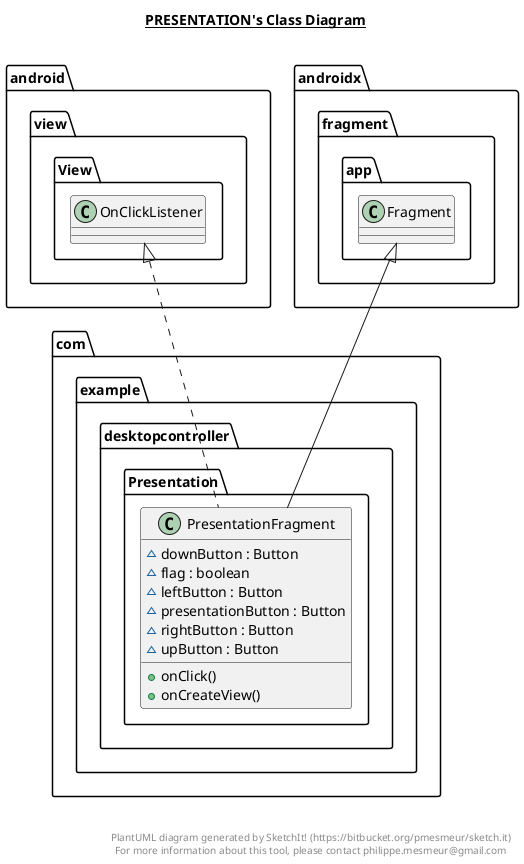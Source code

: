 @startuml

title __PRESENTATION's Class Diagram__\n

  namespace com.example.desktopcontroller {
    namespace Presentation {
      class com.example.desktopcontroller.Presentation.PresentationFragment {
          ~ downButton : Button
          ~ flag : boolean
          ~ leftButton : Button
          ~ presentationButton : Button
          ~ rightButton : Button
          ~ upButton : Button
          + onClick()
          + onCreateView()
      }
    }
  }
  

  com.example.desktopcontroller.Presentation.PresentationFragment .up.|> android.view.View.OnClickListener
  com.example.desktopcontroller.Presentation.PresentationFragment -up-|> androidx.fragment.app.Fragment


right footer


PlantUML diagram generated by SketchIt! (https://bitbucket.org/pmesmeur/sketch.it)
For more information about this tool, please contact philippe.mesmeur@gmail.com
endfooter

@enduml
